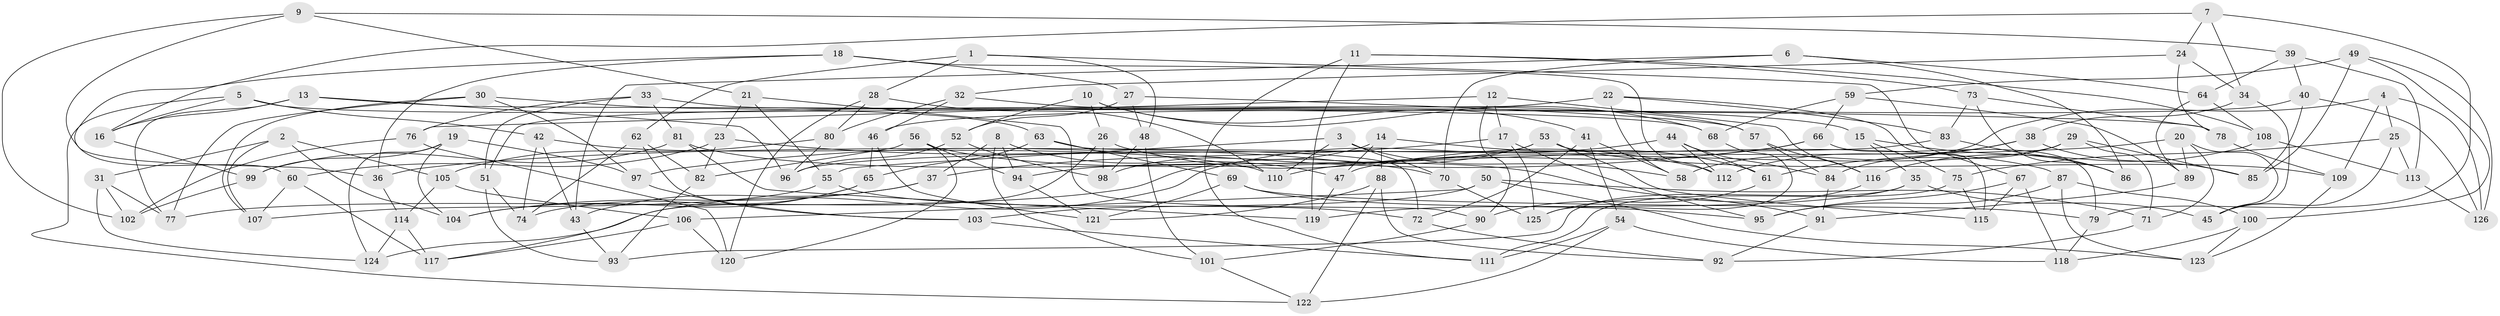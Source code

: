 // coarse degree distribution, {6: 0.5844155844155844, 5: 0.05194805194805195, 4: 0.36363636363636365}
// Generated by graph-tools (version 1.1) at 2025/52/02/27/25 19:52:31]
// undirected, 126 vertices, 252 edges
graph export_dot {
graph [start="1"]
  node [color=gray90,style=filled];
  1;
  2;
  3;
  4;
  5;
  6;
  7;
  8;
  9;
  10;
  11;
  12;
  13;
  14;
  15;
  16;
  17;
  18;
  19;
  20;
  21;
  22;
  23;
  24;
  25;
  26;
  27;
  28;
  29;
  30;
  31;
  32;
  33;
  34;
  35;
  36;
  37;
  38;
  39;
  40;
  41;
  42;
  43;
  44;
  45;
  46;
  47;
  48;
  49;
  50;
  51;
  52;
  53;
  54;
  55;
  56;
  57;
  58;
  59;
  60;
  61;
  62;
  63;
  64;
  65;
  66;
  67;
  68;
  69;
  70;
  71;
  72;
  73;
  74;
  75;
  76;
  77;
  78;
  79;
  80;
  81;
  82;
  83;
  84;
  85;
  86;
  87;
  88;
  89;
  90;
  91;
  92;
  93;
  94;
  95;
  96;
  97;
  98;
  99;
  100;
  101;
  102;
  103;
  104;
  105;
  106;
  107;
  108;
  109;
  110;
  111;
  112;
  113;
  114;
  115;
  116;
  117;
  118;
  119;
  120;
  121;
  122;
  123;
  124;
  125;
  126;
  1 -- 48;
  1 -- 67;
  1 -- 28;
  1 -- 62;
  2 -- 107;
  2 -- 104;
  2 -- 105;
  2 -- 31;
  3 -- 55;
  3 -- 110;
  3 -- 58;
  3 -- 70;
  4 -- 109;
  4 -- 25;
  4 -- 58;
  4 -- 126;
  5 -- 122;
  5 -- 15;
  5 -- 42;
  5 -- 16;
  6 -- 70;
  6 -- 86;
  6 -- 43;
  6 -- 64;
  7 -- 16;
  7 -- 79;
  7 -- 34;
  7 -- 24;
  8 -- 101;
  8 -- 94;
  8 -- 37;
  8 -- 47;
  9 -- 39;
  9 -- 102;
  9 -- 21;
  9 -- 36;
  10 -- 68;
  10 -- 52;
  10 -- 26;
  10 -- 41;
  11 -- 111;
  11 -- 108;
  11 -- 119;
  11 -- 73;
  12 -- 17;
  12 -- 116;
  12 -- 76;
  12 -- 90;
  13 -- 78;
  13 -- 16;
  13 -- 77;
  13 -- 96;
  14 -- 88;
  14 -- 47;
  14 -- 61;
  14 -- 98;
  15 -- 35;
  15 -- 75;
  15 -- 86;
  16 -- 99;
  17 -- 95;
  17 -- 125;
  17 -- 37;
  18 -- 60;
  18 -- 27;
  18 -- 36;
  18 -- 112;
  19 -- 99;
  19 -- 124;
  19 -- 97;
  19 -- 104;
  20 -- 89;
  20 -- 36;
  20 -- 45;
  20 -- 71;
  21 -- 55;
  21 -- 23;
  21 -- 90;
  22 -- 83;
  22 -- 58;
  22 -- 51;
  22 -- 115;
  23 -- 70;
  23 -- 82;
  23 -- 60;
  24 -- 78;
  24 -- 32;
  24 -- 34;
  25 -- 113;
  25 -- 75;
  25 -- 45;
  26 -- 112;
  26 -- 98;
  26 -- 117;
  27 -- 57;
  27 -- 52;
  27 -- 48;
  28 -- 80;
  28 -- 120;
  28 -- 110;
  29 -- 85;
  29 -- 47;
  29 -- 71;
  29 -- 84;
  30 -- 77;
  30 -- 63;
  30 -- 107;
  30 -- 97;
  31 -- 102;
  31 -- 77;
  31 -- 124;
  32 -- 80;
  32 -- 57;
  32 -- 46;
  33 -- 51;
  33 -- 76;
  33 -- 81;
  33 -- 68;
  34 -- 38;
  34 -- 45;
  35 -- 119;
  35 -- 93;
  35 -- 45;
  36 -- 114;
  37 -- 43;
  37 -- 104;
  38 -- 112;
  38 -- 61;
  38 -- 85;
  39 -- 40;
  39 -- 64;
  39 -- 113;
  40 -- 126;
  40 -- 46;
  40 -- 85;
  41 -- 58;
  41 -- 54;
  41 -- 72;
  42 -- 43;
  42 -- 74;
  42 -- 110;
  43 -- 93;
  44 -- 124;
  44 -- 112;
  44 -- 61;
  44 -- 84;
  46 -- 121;
  46 -- 65;
  47 -- 119;
  48 -- 101;
  48 -- 98;
  49 -- 59;
  49 -- 85;
  49 -- 126;
  49 -- 100;
  50 -- 106;
  50 -- 103;
  50 -- 123;
  50 -- 71;
  51 -- 93;
  51 -- 74;
  52 -- 96;
  52 -- 98;
  53 -- 109;
  53 -- 115;
  53 -- 94;
  53 -- 77;
  54 -- 118;
  54 -- 111;
  54 -- 122;
  55 -- 72;
  55 -- 107;
  56 -- 87;
  56 -- 82;
  56 -- 120;
  56 -- 94;
  57 -- 116;
  57 -- 84;
  59 -- 68;
  59 -- 89;
  59 -- 66;
  60 -- 107;
  60 -- 117;
  61 -- 90;
  62 -- 82;
  62 -- 74;
  62 -- 103;
  63 -- 65;
  63 -- 69;
  63 -- 72;
  64 -- 108;
  64 -- 89;
  65 -- 74;
  65 -- 104;
  66 -- 79;
  66 -- 97;
  66 -- 110;
  67 -- 118;
  67 -- 115;
  67 -- 95;
  68 -- 125;
  69 -- 95;
  69 -- 121;
  69 -- 79;
  70 -- 125;
  71 -- 92;
  72 -- 92;
  73 -- 78;
  73 -- 83;
  73 -- 86;
  75 -- 111;
  75 -- 115;
  76 -- 120;
  76 -- 102;
  78 -- 109;
  79 -- 118;
  80 -- 105;
  80 -- 96;
  81 -- 99;
  81 -- 91;
  81 -- 119;
  82 -- 93;
  83 -- 96;
  83 -- 86;
  84 -- 91;
  87 -- 95;
  87 -- 100;
  87 -- 123;
  88 -- 121;
  88 -- 92;
  88 -- 122;
  89 -- 91;
  90 -- 101;
  91 -- 92;
  94 -- 121;
  97 -- 103;
  99 -- 102;
  100 -- 123;
  100 -- 118;
  101 -- 122;
  103 -- 111;
  105 -- 106;
  105 -- 114;
  106 -- 117;
  106 -- 120;
  108 -- 113;
  108 -- 116;
  109 -- 123;
  113 -- 126;
  114 -- 124;
  114 -- 117;
  116 -- 125;
}
